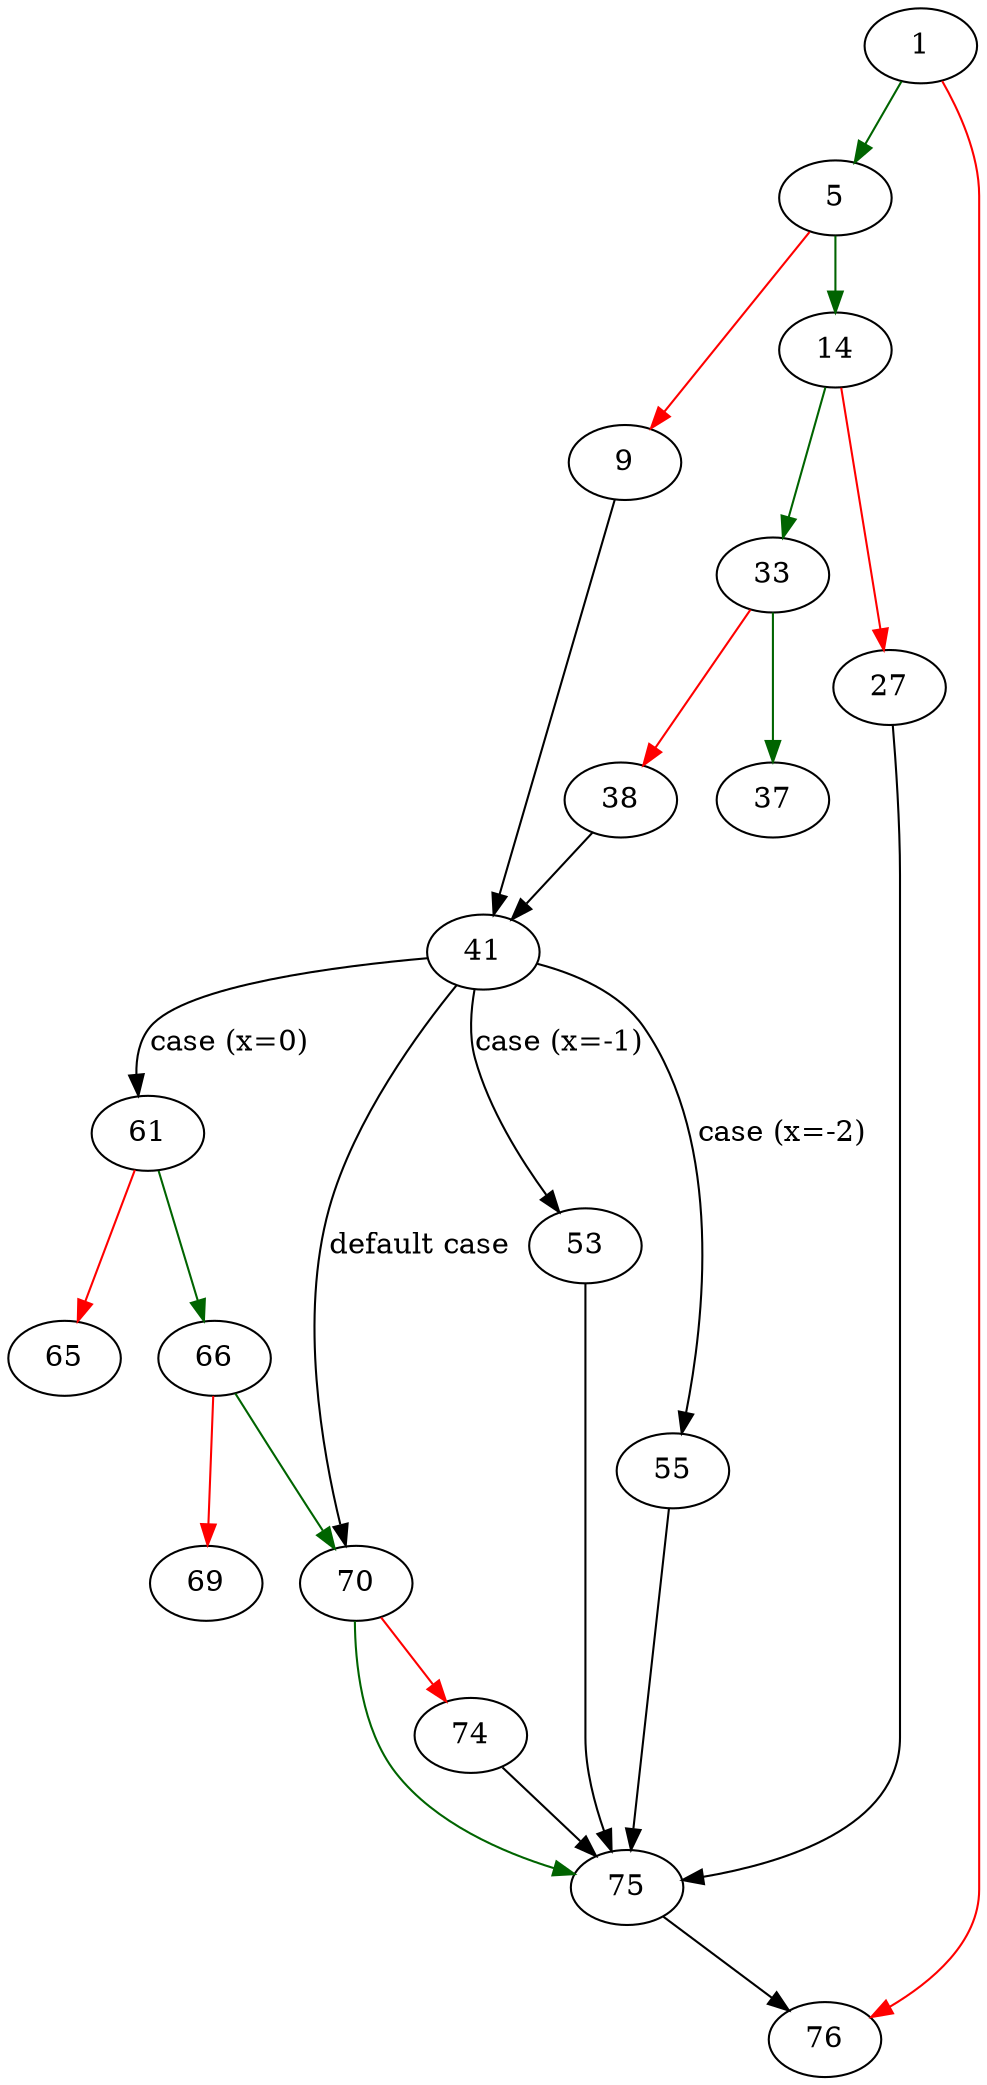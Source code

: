 strict digraph "mbiter_multi_next" {
	// Node definitions.
	1 [entry=true];
	5;
	76;
	14;
	9;
	41;
	33;
	27;
	75;
	37;
	38;
	53;
	55;
	61;
	70;
	66;
	65;
	69;
	74;

	// Edge definitions.
	1 -> 5 [
		color=darkgreen
		cond=true
	];
	1 -> 76 [
		color=red
		cond=false
	];
	5 -> 14 [
		color=darkgreen
		cond=true
	];
	5 -> 9 [
		color=red
		cond=false
	];
	14 -> 33 [
		color=darkgreen
		cond=true
	];
	14 -> 27 [
		color=red
		cond=false
	];
	9 -> 41;
	41 -> 53 [
		cond="case (x=-1)"
		label="case (x=-1)"
	];
	41 -> 55 [
		cond="case (x=-2)"
		label="case (x=-2)"
	];
	41 -> 61 [
		cond="case (x=0)"
		label="case (x=0)"
	];
	41 -> 70 [
		cond="default case"
		label="default case"
	];
	33 -> 37 [
		color=darkgreen
		cond=true
	];
	33 -> 38 [
		color=red
		cond=false
	];
	27 -> 75;
	75 -> 76;
	38 -> 41;
	53 -> 75;
	55 -> 75;
	61 -> 66 [
		color=darkgreen
		cond=true
	];
	61 -> 65 [
		color=red
		cond=false
	];
	70 -> 75 [
		color=darkgreen
		cond=true
	];
	70 -> 74 [
		color=red
		cond=false
	];
	66 -> 70 [
		color=darkgreen
		cond=true
	];
	66 -> 69 [
		color=red
		cond=false
	];
	74 -> 75;
}